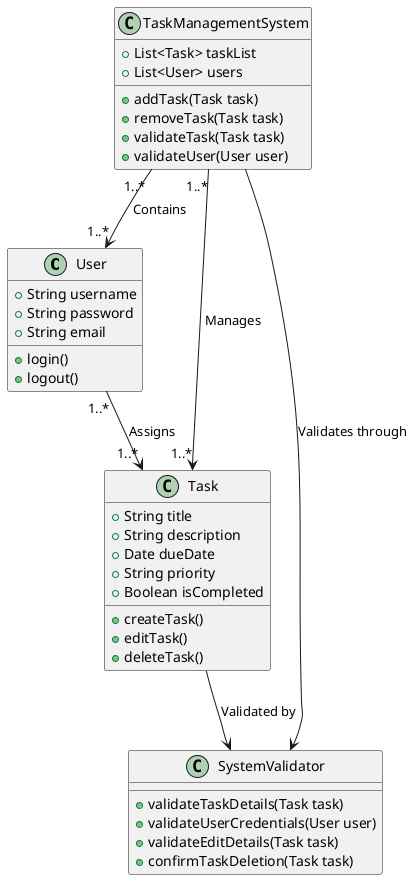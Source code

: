 @startuml


class User {
    +String username
    +String password
    +String email
    +login()
    +logout()

}

class Task {
    +String title
    +String description
    +Date dueDate
    +String priority
    +Boolean isCompleted
    +createTask()
    +editTask()
    +deleteTask()
}

class TaskManagementSystem {
    +List<Task> taskList
    +List<User> users
    +addTask(Task task)
    +removeTask(Task task)
    +validateTask(Task task)
    +validateUser(User user)
}

class SystemValidator {
    +validateTaskDetails(Task task)
    +validateUserCredentials(User user)
    +validateEditDetails(Task task)
    +confirmTaskDeletion(Task task)
}


User "1..*"--> "1..*" Task : "Assigns"
TaskManagementSystem  "1..*"--> "1..*" Task : "Manages"
TaskManagementSystem "1..*"--> "1..*" User : "Contains"
TaskManagementSystem --> SystemValidator : "Validates through"
Task --> SystemValidator : "Validated by"

@enduml
